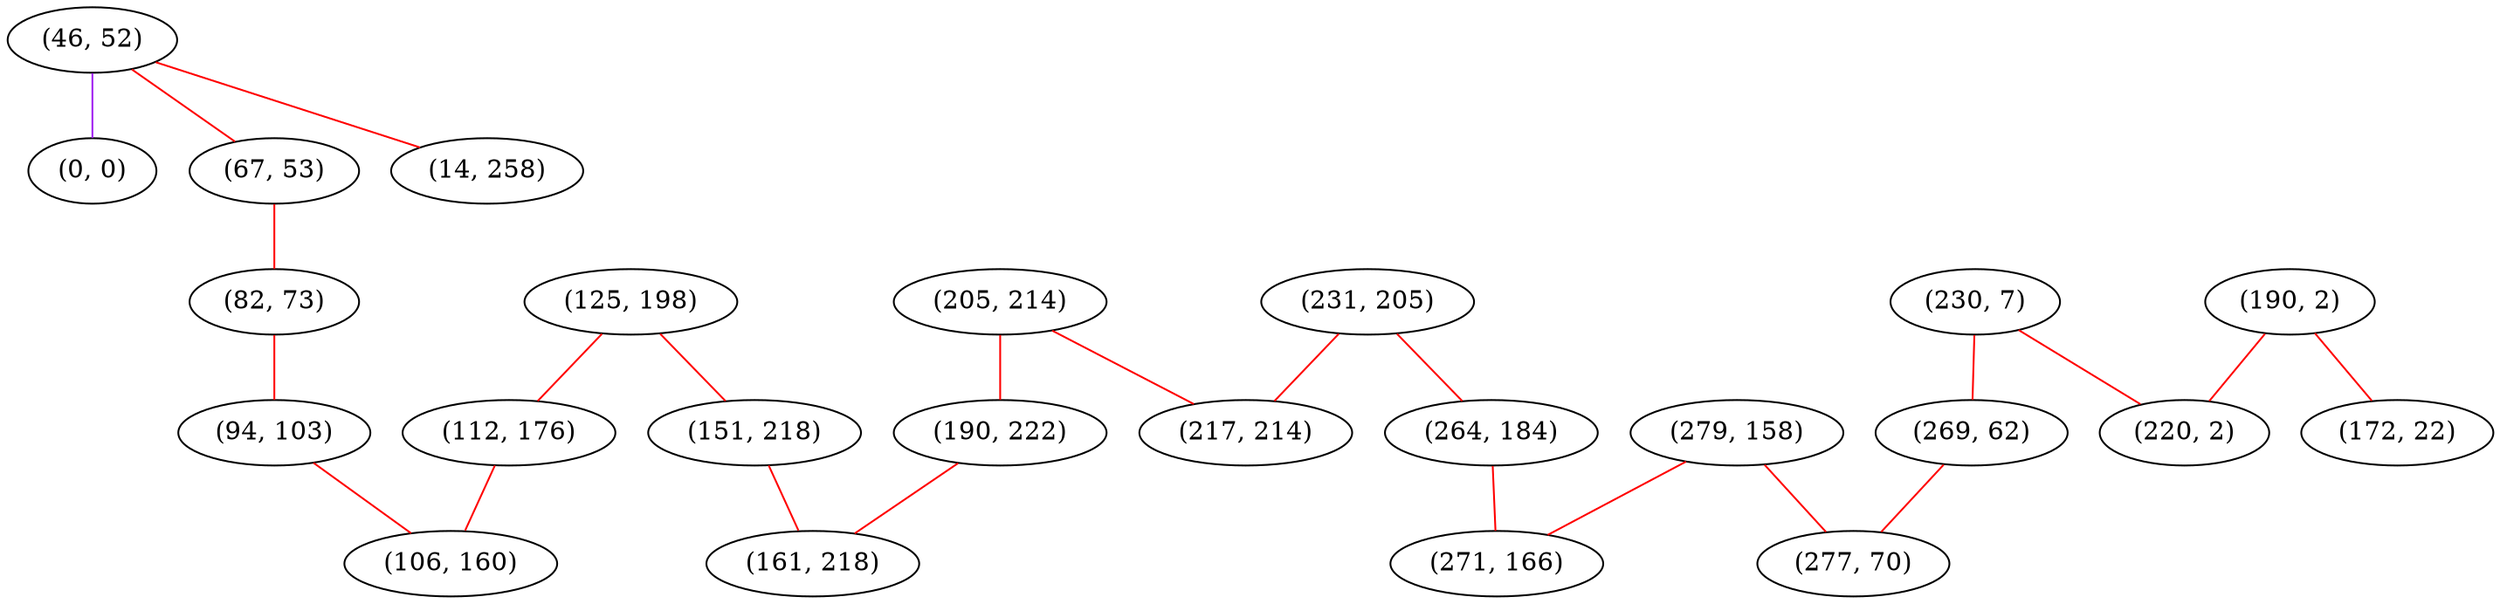 graph "" {
"(125, 198)";
"(205, 214)";
"(112, 176)";
"(230, 7)";
"(231, 205)";
"(264, 184)";
"(46, 52)";
"(279, 158)";
"(0, 0)";
"(67, 53)";
"(82, 73)";
"(269, 62)";
"(217, 214)";
"(190, 2)";
"(271, 166)";
"(151, 218)";
"(190, 222)";
"(277, 70)";
"(14, 258)";
"(94, 103)";
"(161, 218)";
"(220, 2)";
"(106, 160)";
"(172, 22)";
"(125, 198)" -- "(112, 176)"  [color=red, key=0, weight=1];
"(125, 198)" -- "(151, 218)"  [color=red, key=0, weight=1];
"(205, 214)" -- "(217, 214)"  [color=red, key=0, weight=1];
"(205, 214)" -- "(190, 222)"  [color=red, key=0, weight=1];
"(112, 176)" -- "(106, 160)"  [color=red, key=0, weight=1];
"(230, 7)" -- "(269, 62)"  [color=red, key=0, weight=1];
"(230, 7)" -- "(220, 2)"  [color=red, key=0, weight=1];
"(231, 205)" -- "(264, 184)"  [color=red, key=0, weight=1];
"(231, 205)" -- "(217, 214)"  [color=red, key=0, weight=1];
"(264, 184)" -- "(271, 166)"  [color=red, key=0, weight=1];
"(46, 52)" -- "(14, 258)"  [color=red, key=0, weight=1];
"(46, 52)" -- "(0, 0)"  [color=purple, key=0, weight=4];
"(46, 52)" -- "(67, 53)"  [color=red, key=0, weight=1];
"(279, 158)" -- "(277, 70)"  [color=red, key=0, weight=1];
"(279, 158)" -- "(271, 166)"  [color=red, key=0, weight=1];
"(67, 53)" -- "(82, 73)"  [color=red, key=0, weight=1];
"(82, 73)" -- "(94, 103)"  [color=red, key=0, weight=1];
"(269, 62)" -- "(277, 70)"  [color=red, key=0, weight=1];
"(190, 2)" -- "(220, 2)"  [color=red, key=0, weight=1];
"(190, 2)" -- "(172, 22)"  [color=red, key=0, weight=1];
"(151, 218)" -- "(161, 218)"  [color=red, key=0, weight=1];
"(190, 222)" -- "(161, 218)"  [color=red, key=0, weight=1];
"(94, 103)" -- "(106, 160)"  [color=red, key=0, weight=1];
}
